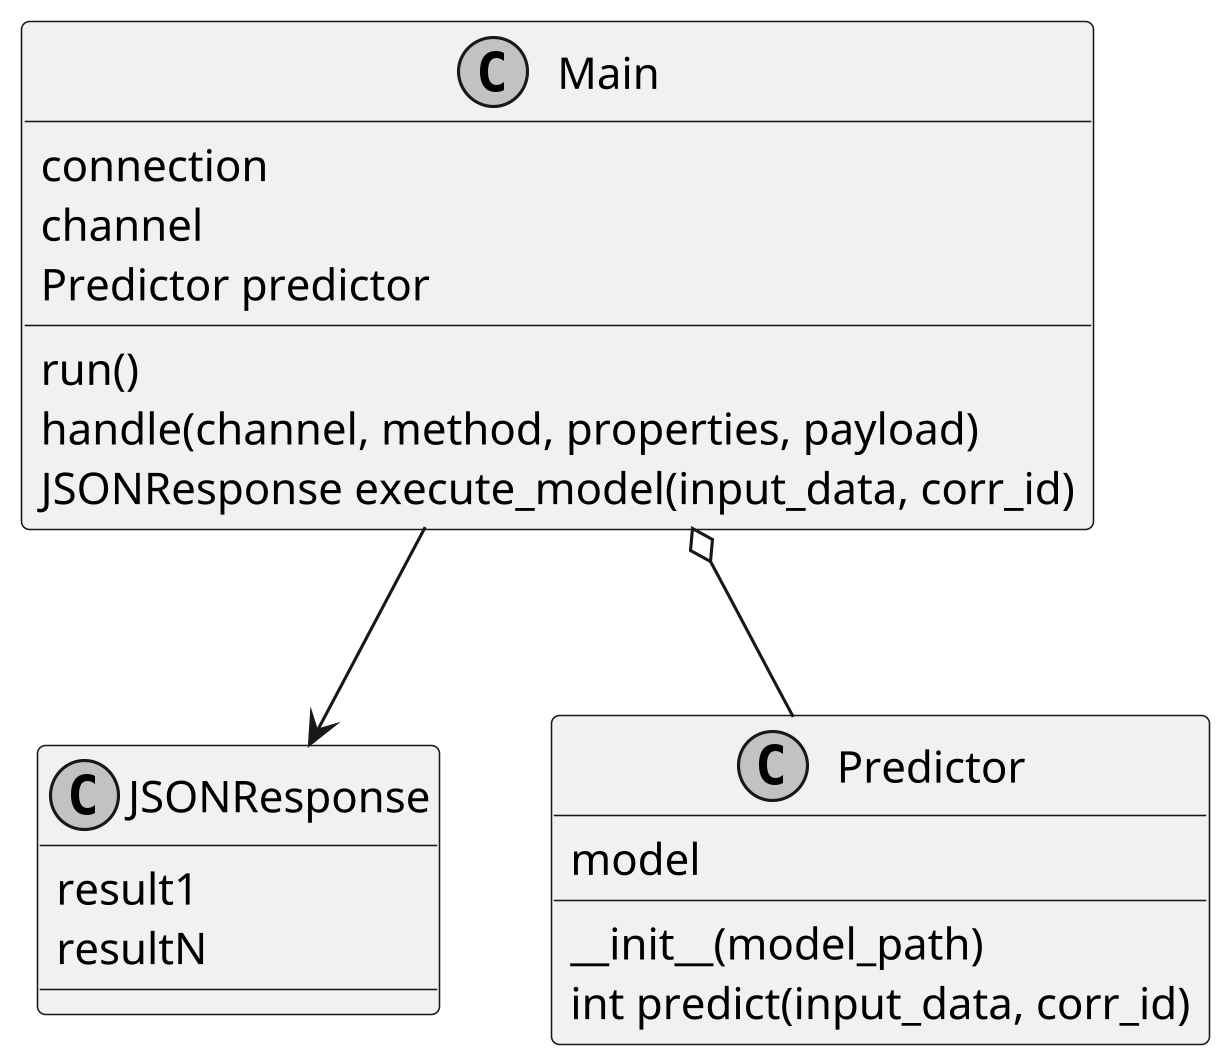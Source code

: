 @startuml

skinparam monochrome true
skinparam defaultFontName Inconsolata
skinparam dpi 300

class JSONResponse {
    {field} result1
    {field} resultN
}

class Main {
    {field} connection
    {field} channel
    {field} Predictor predictor
    {method} run()
    {method} handle(channel, method, properties, payload)
    {method} JSONResponse execute_model(input_data, corr_id)
}

class Predictor {
    {field} model
    {method} __init__(model_path)
    {method} int predict(input_data, corr_id)
}

Main --> JSONResponse
Main o-- Predictor

@enduml
